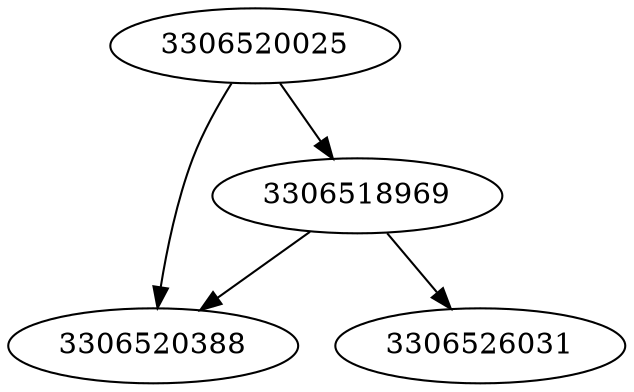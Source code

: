 strict digraph  {
3306520025;
3306518969;
3306520388;
3306526031;
3306520025 -> 3306520388;
3306520025 -> 3306518969;
3306518969 -> 3306520388;
3306518969 -> 3306526031;
}
